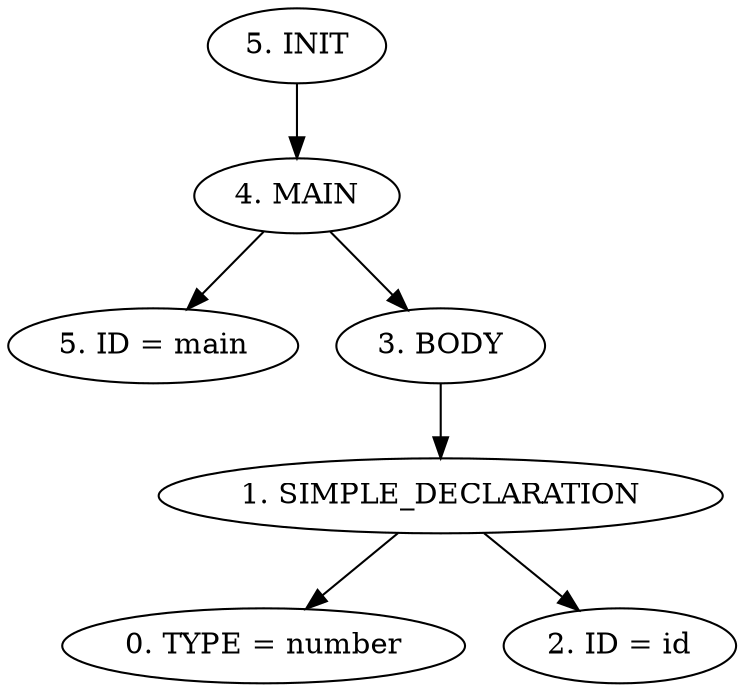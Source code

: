 digraph G {
"5. INIT"->"4. MAIN"
"4. MAIN"->"5. ID = main"
"4. MAIN"->"3. BODY"
"3. BODY"->"1. SIMPLE_DECLARATION"
"1. SIMPLE_DECLARATION"->"0. TYPE = number"
"1. SIMPLE_DECLARATION"->"2. ID = id"


}
